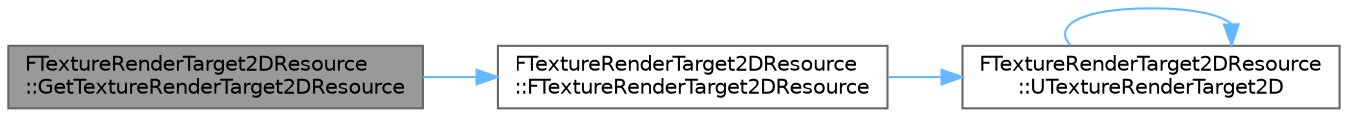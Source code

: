 digraph "FTextureRenderTarget2DResource::GetTextureRenderTarget2DResource"
{
 // INTERACTIVE_SVG=YES
 // LATEX_PDF_SIZE
  bgcolor="transparent";
  edge [fontname=Helvetica,fontsize=10,labelfontname=Helvetica,labelfontsize=10];
  node [fontname=Helvetica,fontsize=10,shape=box,height=0.2,width=0.4];
  rankdir="LR";
  Node1 [id="Node000001",label="FTextureRenderTarget2DResource\l::GetTextureRenderTarget2DResource",height=0.2,width=0.4,color="gray40", fillcolor="grey60", style="filled", fontcolor="black",tooltip="2D texture RT resource interface"];
  Node1 -> Node2 [id="edge1_Node000001_Node000002",color="steelblue1",style="solid",tooltip=" "];
  Node2 [id="Node000002",label="FTextureRenderTarget2DResource\l::FTextureRenderTarget2DResource",height=0.2,width=0.4,color="grey40", fillcolor="white", style="filled",URL="$d2/db1/classFTextureRenderTarget2DResource.html#ae95d88141cb29f7634fd17c98e11b855",tooltip="Constructor."];
  Node2 -> Node3 [id="edge2_Node000002_Node000003",color="steelblue1",style="solid",tooltip=" "];
  Node3 [id="Node000003",label="FTextureRenderTarget2DResource\l::UTextureRenderTarget2D",height=0.2,width=0.4,color="grey40", fillcolor="white", style="filled",URL="$d2/db1/classFTextureRenderTarget2DResource.html#a6134147c12c59dd754580625bc02db88",tooltip="Updates (resolves) the render target texture."];
  Node3 -> Node3 [id="edge3_Node000003_Node000003",color="steelblue1",style="solid",tooltip=" "];
}
